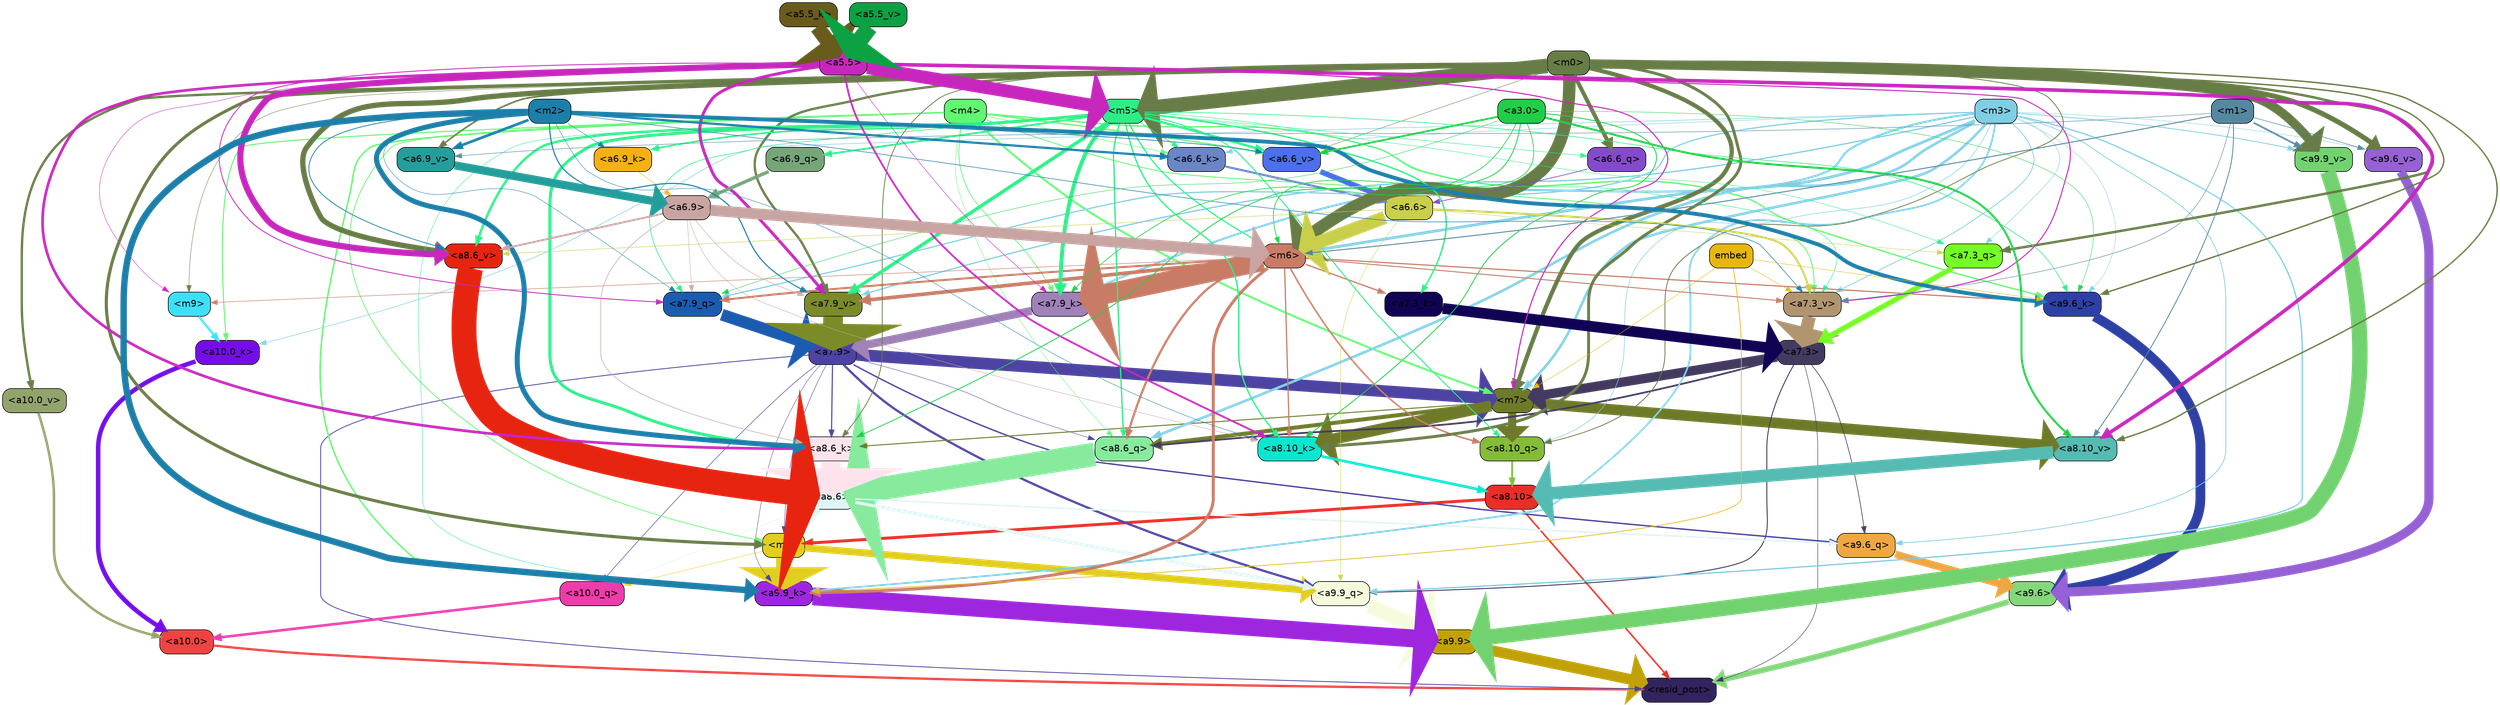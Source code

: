 strict digraph "" {
	graph [bgcolor=transparent,
		layout=dot,
		overlap=false,
		splines=true
	];
	"<a10.0>"	[color=black,
		fillcolor="#ee4441",
		fontname=Helvetica,
		shape=box,
		style="filled, rounded"];
	"<resid_post>"	[color=black,
		fillcolor="#32245e",
		fontname=Helvetica,
		shape=box,
		style="filled, rounded"];
	"<a10.0>" -> "<resid_post>"	[color="#ee4441",
		penwidth=3.4253244400024414];
	"<a9.9>"	[color=black,
		fillcolor="#c1a106",
		fontname=Helvetica,
		shape=box,
		style="filled, rounded"];
	"<a9.9>" -> "<resid_post>"	[color="#c1a106",
		penwidth=16.05378818511963];
	"<a9.6>"	[color=black,
		fillcolor="#84d77b",
		fontname=Helvetica,
		shape=box,
		style="filled, rounded"];
	"<a9.6>" -> "<resid_post>"	[color="#84d77b",
		penwidth=8.33797836303711];
	"<a8.10>"	[color=black,
		fillcolor="#e92e26",
		fontname=Helvetica,
		shape=box,
		style="filled, rounded"];
	"<a8.10>" -> "<resid_post>"	[color="#e92e26",
		penwidth=2.3390636444091797];
	"<m8>"	[color=black,
		fillcolor="#e2ce1f",
		fontname=Helvetica,
		shape=box,
		style="filled, rounded"];
	"<a8.10>" -> "<m8>"	[color="#e92e26",
		penwidth=4.388927459716797];
	"<a7.9>"	[color=black,
		fillcolor="#4d43a2",
		fontname=Helvetica,
		shape=box,
		style="filled, rounded"];
	"<a7.9>" -> "<resid_post>"	[color="#4d43a2",
		penwidth=1.1926651000976562];
	"<a10.0_q>"	[color=black,
		fillcolor="#ec3dab",
		fontname=Helvetica,
		shape=box,
		style="filled, rounded"];
	"<a7.9>" -> "<a10.0_q>"	[color="#4d43a2",
		penwidth=0.7811813354492188];
	"<a7.9>" -> "<m8>"	[color="#4d43a2",
		penwidth=0.6738662719726562];
	"<a9.9_q>"	[color=black,
		fillcolor="#f4fcdd",
		fontname=Helvetica,
		shape=box,
		style="filled, rounded"];
	"<a7.9>" -> "<a9.9_q>"	[color="#4d43a2",
		penwidth=3.33896541595459];
	"<a9.6_q>"	[color=black,
		fillcolor="#efa841",
		fontname=Helvetica,
		shape=box,
		style="filled, rounded"];
	"<a7.9>" -> "<a9.6_q>"	[color="#4d43a2",
		penwidth=2.0531044006347656];
	"<a9.9_k>"	[color=black,
		fillcolor="#9e26df",
		fontname=Helvetica,
		shape=box,
		style="filled, rounded"];
	"<a7.9>" -> "<a9.9_k>"	[color="#4d43a2",
		penwidth=0.6];
	"<a8.6_q>"	[color=black,
		fillcolor="#87ea9d",
		fontname=Helvetica,
		shape=box,
		style="filled, rounded"];
	"<a7.9>" -> "<a8.6_q>"	[color="#4d43a2",
		penwidth=0.6];
	"<a8.6_k>"	[color=black,
		fillcolor="#ffe3ec",
		fontname=Helvetica,
		shape=box,
		style="filled, rounded"];
	"<a7.9>" -> "<a8.6_k>"	[color="#4d43a2",
		penwidth=1.5751152038574219];
	"<m7>"	[color=black,
		fillcolor="#6f7a29",
		fontname=Helvetica,
		shape=box,
		style="filled, rounded"];
	"<a7.9>" -> "<m7>"	[color="#4d43a2",
		penwidth=17.67833709716797];
	"<a7.3>"	[color=black,
		fillcolor="#443a60",
		fontname=Helvetica,
		shape=box,
		style="filled, rounded"];
	"<a7.3>" -> "<resid_post>"	[color="#443a60",
		penwidth=0.7339706420898438];
	"<a7.3>" -> "<a9.9_q>"	[color="#443a60",
		penwidth=1.3609809875488281];
	"<a7.3>" -> "<a9.6_q>"	[color="#443a60",
		penwidth=0.9587650299072266];
	"<a7.3>" -> "<a8.6_q>"	[color="#443a60",
		penwidth=2.597522735595703];
	"<a7.3>" -> "<m7>"	[color="#443a60",
		penwidth=13.925512313842773];
	"<a10.0_q>" -> "<a10.0>"	[color="#ec3dab",
		penwidth=3.861766815185547];
	"<a10.0_k>"	[color=black,
		fillcolor="#750deb",
		fontname=Helvetica,
		shape=box,
		style="filled, rounded"];
	"<a10.0_k>" -> "<a10.0>"	[color="#750deb",
		penwidth=6.691814422607422];
	"<a10.0_v>"	[color=black,
		fillcolor="#93a36c",
		fontname=Helvetica,
		shape=box,
		style="filled, rounded"];
	"<a10.0_v>" -> "<a10.0>"	[color="#93a36c",
		penwidth=3.703948974609375];
	"<m8>" -> "<a10.0_q>"	[color="#e2ce1f",
		penwidth=0.6];
	"<m8>" -> "<a9.9_q>"	[color="#e2ce1f",
		penwidth=10.407995223999023];
	"<m8>" -> "<a9.9_k>"	[color="#e2ce1f",
		penwidth=22.67278480529785];
	"<a8.6>"	[color=black,
		fillcolor="#dff4f5",
		fontname=Helvetica,
		shape=box,
		style="filled, rounded"];
	"<a8.6>" -> "<a10.0_q>"	[color="#dff4f5",
		penwidth=0.6];
	"<a8.6>" -> "<m8>"	[color="#dff4f5",
		penwidth=9.616483688354492];
	"<a8.6>" -> "<a9.9_q>"	[color="#dff4f5",
		penwidth=4.681654930114746];
	"<a8.6>" -> "<a9.6_q>"	[color="#dff4f5",
		penwidth=2.0046749114990234];
	"<m9>"	[color=black,
		fillcolor="#3de0f9",
		fontname=Helvetica,
		shape=box,
		style="filled, rounded"];
	"<m9>" -> "<a10.0_k>"	[color="#3de0f9",
		penwidth=3.1536026000976562];
	"<m4>"	[color=black,
		fillcolor="#61f771",
		fontname=Helvetica,
		shape=box,
		style="filled, rounded"];
	"<m4>" -> "<a10.0_k>"	[color="#61f771",
		penwidth=1.4532089233398438];
	"<m4>" -> "<m8>"	[color="#61f771",
		penwidth=1.1121444702148438];
	"<m4>" -> "<a9.9_k>"	[color="#61f771",
		penwidth=2.1296005249023438];
	"<a9.6_k>"	[color=black,
		fillcolor="#2e40a5",
		fontname=Helvetica,
		shape=box,
		style="filled, rounded"];
	"<m4>" -> "<a9.6_k>"	[color="#61f771",
		penwidth=1.93524169921875];
	"<m4>" -> "<a8.6_q>"	[color="#61f771",
		penwidth=0.6086311340332031];
	"<m4>" -> "<m7>"	[color="#61f771",
		penwidth=2.9153175354003906];
	"<a7.9_k>"	[color=black,
		fillcolor="#a081b8",
		fontname=Helvetica,
		shape=box,
		style="filled, rounded"];
	"<m4>" -> "<a7.9_k>"	[color="#61f771",
		penwidth=1.0983266830444336];
	"<a7.3_v>"	[color=black,
		fillcolor="#b19570",
		fontname=Helvetica,
		shape=box,
		style="filled, rounded"];
	"<m4>" -> "<a7.3_v>"	[color="#61f771",
		penwidth=1.2746734619140625];
	"<a6.6_k>"	[color=black,
		fillcolor="#6b85c6",
		fontname=Helvetica,
		shape=box,
		style="filled, rounded"];
	"<m4>" -> "<a6.6_k>"	[color="#61f771",
		penwidth=0.7470474243164062];
	"<a6.6_v>"	[color=black,
		fillcolor="#4c6feb",
		fontname=Helvetica,
		shape=box,
		style="filled, rounded"];
	"<m4>" -> "<a6.6_v>"	[color="#61f771",
		penwidth=1.873147964477539];
	"<m3>"	[color=black,
		fillcolor="#7fcee3",
		fontname=Helvetica,
		shape=box,
		style="filled, rounded"];
	"<m3>" -> "<a10.0_k>"	[color="#7fcee3",
		penwidth=0.8012542724609375];
	"<m6>"	[color=black,
		fillcolor="#c87c66",
		fontname=Helvetica,
		shape=box,
		style="filled, rounded"];
	"<m3>" -> "<m6>"	[color="#7fcee3",
		penwidth=4.0873308181762695];
	"<m3>" -> "<a9.9_q>"	[color="#7fcee3",
		penwidth=1.8098411560058594];
	"<m3>" -> "<a9.6_q>"	[color="#7fcee3",
		penwidth=1.0731983184814453];
	"<m3>" -> "<a9.9_k>"	[color="#7fcee3",
		penwidth=2.538074493408203];
	"<m3>" -> "<a9.6_k>"	[color="#7fcee3",
		penwidth=0.6];
	"<a9.9_v>"	[color=black,
		fillcolor="#73d270",
		fontname=Helvetica,
		shape=box,
		style="filled, rounded"];
	"<m3>" -> "<a9.9_v>"	[color="#7fcee3",
		penwidth=1.1908531188964844];
	"<a9.6_v>"	[color=black,
		fillcolor="#9561d4",
		fontname=Helvetica,
		shape=box,
		style="filled, rounded"];
	"<m3>" -> "<a9.6_v>"	[color="#7fcee3",
		penwidth=0.6];
	"<a8.10_q>"	[color=black,
		fillcolor="#84bb38",
		fontname=Helvetica,
		shape=box,
		style="filled, rounded"];
	"<m3>" -> "<a8.10_q>"	[color="#7fcee3",
		penwidth=0.7969093322753906];
	"<m3>" -> "<a8.6_q>"	[color="#7fcee3",
		penwidth=3.8069801330566406];
	"<m3>" -> "<m7>"	[color="#7fcee3",
		penwidth=3.7463531494140625];
	"<a7.9_q>"	[color=black,
		fillcolor="#1b5cb1",
		fontname=Helvetica,
		shape=box,
		style="filled, rounded"];
	"<m3>" -> "<a7.9_q>"	[color="#7fcee3",
		penwidth=1.7077007293701172];
	"<a7.3_q>"	[color=black,
		fillcolor="#75fe26",
		fontname=Helvetica,
		shape=box,
		style="filled, rounded"];
	"<m3>" -> "<a7.3_q>"	[color="#7fcee3",
		penwidth=0.6810226440429688];
	"<m3>" -> "<a7.9_k>"	[color="#7fcee3",
		penwidth=3.0535898208618164];
	"<a7.9_v>"	[color=black,
		fillcolor="#7a8b28",
		fontname=Helvetica,
		shape=box,
		style="filled, rounded"];
	"<m3>" -> "<a7.9_v>"	[color="#7fcee3",
		penwidth=1.8027725219726562];
	"<m3>" -> "<a7.3_v>"	[color="#7fcee3",
		penwidth=1.0946578979492188];
	"<m3>" -> "<a6.6_k>"	[color="#7fcee3",
		penwidth=0.6740627288818359];
	"<m0>"	[color=black,
		fillcolor="#677c46",
		fontname=Helvetica,
		shape=box,
		style="filled, rounded"];
	"<m0>" -> "<a10.0_v>"	[color="#677c46",
		penwidth=3.520832061767578];
	"<m0>" -> "<m8>"	[color="#677c46",
		penwidth=4.624839782714844];
	"<m0>" -> "<m9>"	[color="#677c46",
		penwidth=0.6];
	"<m0>" -> "<m6>"	[color="#677c46",
		penwidth=18.578011751174927];
	"<m0>" -> "<a9.6_k>"	[color="#677c46",
		penwidth=2.0742149353027344];
	"<m0>" -> "<a9.9_v>"	[color="#677c46",
		penwidth=13.6649169921875];
	"<m0>" -> "<a9.6_v>"	[color="#677c46",
		penwidth=7.575786590576172];
	"<m5>"	[color=black,
		fillcolor="#2ded87",
		fontname=Helvetica,
		shape=box,
		style="filled, rounded"];
	"<m0>" -> "<m5>"	[color="#677c46",
		penwidth=21.776307940483093];
	"<m0>" -> "<a8.10_q>"	[color="#677c46",
		penwidth=1.1731605529785156];
	"<a8.10_k>"	[color=black,
		fillcolor="#0ae6cf",
		fontname=Helvetica,
		shape=box,
		style="filled, rounded"];
	"<m0>" -> "<a8.10_k>"	[color="#677c46",
		penwidth=4.350425720214844];
	"<m0>" -> "<a8.6_k>"	[color="#677c46",
		penwidth=1.1486854553222656];
	"<a8.10_v>"	[color=black,
		fillcolor="#55bbb3",
		fontname=Helvetica,
		shape=box,
		style="filled, rounded"];
	"<m0>" -> "<a8.10_v>"	[color="#677c46",
		penwidth=2.0526657104492188];
	"<a8.6_v>"	[color=black,
		fillcolor="#e72410",
		fontname=Helvetica,
		shape=box,
		style="filled, rounded"];
	"<m0>" -> "<a8.6_v>"	[color="#677c46",
		penwidth=7.951751708984375];
	"<m0>" -> "<m7>"	[color="#677c46",
		penwidth=6.283721923828125];
	"<m0>" -> "<a7.3_q>"	[color="#677c46",
		penwidth=3.6216583251953125];
	"<m0>" -> "<a7.9_v>"	[color="#677c46",
		penwidth=3.447589874267578];
	"<a6.6_q>"	[color=black,
		fillcolor="#844acc",
		fontname=Helvetica,
		shape=box,
		style="filled, rounded"];
	"<m0>" -> "<a6.6_q>"	[color="#677c46",
		penwidth=5.959924697875977];
	"<a6.9_v>"	[color=black,
		fillcolor="#249e9b",
		fontname=Helvetica,
		shape=box,
		style="filled, rounded"];
	"<m0>" -> "<a6.9_v>"	[color="#677c46",
		penwidth=2.383556365966797];
	"<m0>" -> "<a6.6_v>"	[color="#677c46",
		penwidth=0.6];
	"<m6>" -> "<m9>"	[color="#c87c66",
		penwidth=0.7276992797851562];
	"<m6>" -> "<a9.9_k>"	[color="#c87c66",
		penwidth=4.405937194824219];
	"<m6>" -> "<a9.6_k>"	[color="#c87c66",
		penwidth=1.6540985107421875];
	"<m6>" -> "<a8.10_q>"	[color="#c87c66",
		penwidth=2.2618331909179688];
	"<m6>" -> "<a8.6_q>"	[color="#c87c66",
		penwidth=3.241657257080078];
	"<m6>" -> "<a8.10_k>"	[color="#c87c66",
		penwidth=1.733642578125];
	"<m6>" -> "<a7.9_q>"	[color="#c87c66",
		penwidth=2.9651412963867188];
	"<m6>" -> "<a7.9_k>"	[color="#c87c66",
		penwidth=29.52049446105957];
	"<a7.3_k>"	[color=black,
		fillcolor="#110354",
		fontname=Helvetica,
		shape=box,
		style="filled, rounded"];
	"<m6>" -> "<a7.3_k>"	[color="#c87c66",
		penwidth=1.8433246612548828];
	"<m6>" -> "<a7.9_v>"	[color="#c87c66",
		penwidth=5.381137847900391];
	"<m6>" -> "<a7.3_v>"	[color="#c87c66",
		penwidth=1.3778877258300781];
	"<a5.5>"	[color=black,
		fillcolor="#c727bd",
		fontname=Helvetica,
		shape=box,
		style="filled, rounded"];
	"<a5.5>" -> "<m9>"	[color="#c727bd",
		penwidth=0.6];
	"<a5.5>" -> "<m5>"	[color="#c727bd",
		penwidth=19.247835159301758];
	"<a5.5>" -> "<a8.10_k>"	[color="#c727bd",
		penwidth=2.6749038696289062];
	"<a5.5>" -> "<a8.6_k>"	[color="#c727bd",
		penwidth=3.9810218811035156];
	"<a5.5>" -> "<a8.10_v>"	[color="#c727bd",
		penwidth=5.2978057861328125];
	"<a5.5>" -> "<a8.6_v>"	[color="#c727bd",
		penwidth=9.177913665771484];
	"<a5.5>" -> "<m7>"	[color="#c727bd",
		penwidth=1.5525360107421875];
	"<a5.5>" -> "<a7.9_q>"	[color="#c727bd",
		penwidth=1.22930908203125];
	"<a5.5>" -> "<a7.9_k>"	[color="#c727bd",
		penwidth=0.6708955764770508];
	"<a5.5>" -> "<a7.9_v>"	[color="#c727bd",
		penwidth=4.432796478271484];
	"<a5.5>" -> "<a7.3_v>"	[color="#c727bd",
		penwidth=1.4417800903320312];
	"<a9.9_q>" -> "<a9.9>"	[color="#f4fcdd",
		penwidth=23.20368194580078];
	"<a9.6_q>" -> "<a9.6>"	[color="#efa841",
		penwidth=11.181507110595703];
	"<a9.9_k>" -> "<a9.9>"	[color="#9e26df",
		penwidth=26.641464233398438];
	"<a9.6_k>" -> "<a9.6>"	[color="#2e40a5",
		penwidth=14.532459259033203];
	"<a9.9_v>" -> "<a9.9>"	[color="#73d270",
		penwidth=23.02225112915039];
	"<a9.6_v>" -> "<a9.6>"	[color="#9561d4",
		penwidth=13.634431838989258];
	"<a6.6>"	[color=black,
		fillcolor="#c9cf4b",
		fontname=Helvetica,
		shape=box,
		style="filled, rounded"];
	"<a6.6>" -> "<m6>"	[color="#c9cf4b",
		penwidth=19.58005142211914];
	"<a6.6>" -> "<a9.9_q>"	[color="#c9cf4b",
		penwidth=0.6];
	"<a6.6>" -> "<a8.6_v>"	[color="#c9cf4b",
		penwidth=0.6731643676757812];
	"<a6.6>" -> "<a7.3_q>"	[color="#c9cf4b",
		penwidth=0.6];
	"<a6.6>" -> "<a7.3_v>"	[color="#c9cf4b",
		penwidth=2.8381996154785156];
	"<m5>" -> "<m6>"	[color="#2ded87",
		penwidth=1.7808427810668945];
	"<m5>" -> "<a9.9_k>"	[color="#2ded87",
		penwidth=0.6];
	"<m5>" -> "<a9.6_k>"	[color="#2ded87",
		penwidth=0.9087238311767578];
	"<m5>" -> "<a8.10_q>"	[color="#2ded87",
		penwidth=1.3886604309082031];
	"<m5>" -> "<a8.6_q>"	[color="#2ded87",
		penwidth=1.8975334167480469];
	"<m5>" -> "<a8.10_k>"	[color="#2ded87",
		penwidth=1.9560012817382812];
	"<m5>" -> "<a8.6_k>"	[color="#2ded87",
		penwidth=4.4348602294921875];
	"<m5>" -> "<a8.6_v>"	[color="#2ded87",
		penwidth=3.547332763671875];
	"<m5>" -> "<a7.9_q>"	[color="#2ded87",
		penwidth=0.9239292144775391];
	"<m5>" -> "<a7.3_q>"	[color="#2ded87",
		penwidth=0.6050910949707031];
	"<m5>" -> "<a7.9_k>"	[color="#2ded87",
		penwidth=5.895898818969727];
	"<m5>" -> "<a7.3_k>"	[color="#2ded87",
		penwidth=2.047999382019043];
	"<m5>" -> "<a7.9_v>"	[color="#2ded87",
		penwidth=5.163473129272461];
	"<m5>" -> "<a7.3_v>"	[color="#2ded87",
		penwidth=0.7120857238769531];
	"<a6.9_q>"	[color=black,
		fillcolor="#76a57a",
		fontname=Helvetica,
		shape=box,
		style="filled, rounded"];
	"<m5>" -> "<a6.9_q>"	[color="#2ded87",
		penwidth=2.6011505126953125];
	"<m5>" -> "<a6.6_q>"	[color="#2ded87",
		penwidth=0.6670303344726562];
	"<a6.9_k>"	[color=black,
		fillcolor="#f5b014",
		fontname=Helvetica,
		shape=box,
		style="filled, rounded"];
	"<m5>" -> "<a6.9_k>"	[color="#2ded87",
		penwidth=2.202533721923828];
	"<m5>" -> "<a6.6_k>"	[color="#2ded87",
		penwidth=1.00042724609375];
	"<m5>" -> "<a6.6_v>"	[color="#2ded87",
		penwidth=3.4290390014648438];
	"<m2>"	[color=black,
		fillcolor="#1c7faa",
		fontname=Helvetica,
		shape=box,
		style="filled, rounded"];
	"<m2>" -> "<a9.9_k>"	[color="#1c7faa",
		penwidth=9.546476364135742];
	"<m2>" -> "<a9.6_k>"	[color="#1c7faa",
		penwidth=5.765581130981445];
	"<m2>" -> "<a8.10_k>"	[color="#1c7faa",
		penwidth=0.6];
	"<m2>" -> "<a8.6_k>"	[color="#1c7faa",
		penwidth=7.5130767822265625];
	"<m2>" -> "<a8.6_v>"	[color="#1c7faa",
		penwidth=1.1399917602539062];
	"<m2>" -> "<a7.9_q>"	[color="#1c7faa",
		penwidth=0.6];
	"<m2>" -> "<a7.9_v>"	[color="#1c7faa",
		penwidth=1.5795440673828125];
	"<m2>" -> "<a7.3_v>"	[color="#1c7faa",
		penwidth=0.8394660949707031];
	"<m2>" -> "<a6.9_k>"	[color="#1c7faa",
		penwidth=0.6];
	"<m2>" -> "<a6.6_k>"	[color="#1c7faa",
		penwidth=3.2944984436035156];
	"<m2>" -> "<a6.9_v>"	[color="#1c7faa",
		penwidth=3.973684310913086];
	"<m2>" -> "<a6.6_v>"	[color="#1c7faa",
		penwidth=0.9880199432373047];
	embed	[color=black,
		fillcolor="#e7b610",
		fontname=Helvetica,
		shape=box,
		style="filled, rounded"];
	embed -> "<a9.9_k>"	[color="#e7b610",
		penwidth=1.044057846069336];
	embed -> "<a9.6_k>"	[color="#e7b610",
		penwidth=0.6];
	embed -> "<m7>"	[color="#e7b610",
		penwidth=0.6];
	embed -> "<a7.3_v>"	[color="#e7b610",
		penwidth=0.6];
	"<a3.0>"	[color=black,
		fillcolor="#20ce48",
		fontname=Helvetica,
		shape=box,
		style="filled, rounded"];
	"<a3.0>" -> "<m6>"	[color="#20ce48",
		penwidth=0.9893608093261719];
	"<a3.0>" -> "<a9.6_k>"	[color="#20ce48",
		penwidth=0.6];
	"<a3.0>" -> "<a8.10_k>"	[color="#20ce48",
		penwidth=1.2375259399414062];
	"<a3.0>" -> "<a8.6_k>"	[color="#20ce48",
		penwidth=1.2278594970703125];
	"<a3.0>" -> "<a8.10_v>"	[color="#20ce48",
		penwidth=2.9724464416503906];
	"<a3.0>" -> "<a7.9_q>"	[color="#20ce48",
		penwidth=0.6];
	"<a3.0>" -> "<a7.9_k>"	[color="#20ce48",
		penwidth=0.9558658599853516];
	"<a3.0>" -> "<a6.6_v>"	[color="#20ce48",
		penwidth=2.5804481506347656];
	"<m1>"	[color=black,
		fillcolor="#5588a0",
		fontname=Helvetica,
		shape=box,
		style="filled, rounded"];
	"<m1>" -> "<m6>"	[color="#5588a0",
		penwidth=1.3794612884521484];
	"<m1>" -> "<a9.9_v>"	[color="#5588a0",
		penwidth=2.484710693359375];
	"<m1>" -> "<a9.6_v>"	[color="#5588a0",
		penwidth=0.8296928405761719];
	"<m1>" -> "<a8.10_v>"	[color="#5588a0",
		penwidth=1.2231903076171875];
	"<m1>" -> "<a7.3_v>"	[color="#5588a0",
		penwidth=0.7203178405761719];
	"<m1>" -> "<a6.9_v>"	[color="#5588a0",
		penwidth=0.7137031555175781];
	"<a8.10_q>" -> "<a8.10>"	[color="#84bb38",
		penwidth=2.6974411010742188];
	"<a8.6_q>" -> "<a8.6>"	[color="#87ea9d",
		penwidth=34.91962909698486];
	"<a8.10_k>" -> "<a8.10>"	[color="#0ae6cf",
		penwidth=3.9815139770507812];
	"<a8.6_k>" -> "<a8.6>"	[color="#ffe3ec",
		penwidth=30.12779998779297];
	"<a8.10_v>" -> "<a8.10>"	[color="#55bbb3",
		penwidth=18.80433464050293];
	"<a8.6_v>" -> "<a8.6>"	[color="#e72410",
		penwidth=37.04597568511963];
	"<m7>" -> "<a8.10_q>"	[color="#6f7a29",
		penwidth=12.189899444580078];
	"<m7>" -> "<a8.6_q>"	[color="#6f7a29",
		penwidth=5.949329376220703];
	"<m7>" -> "<a8.10_k>"	[color="#6f7a29",
		penwidth=16.634174346923828];
	"<m7>" -> "<a8.6_k>"	[color="#6f7a29",
		penwidth=1.4160232543945312];
	"<m7>" -> "<a8.10_v>"	[color="#6f7a29",
		penwidth=15.893604278564453];
	"<a6.9>"	[color=black,
		fillcolor="#c8a5a2",
		fontname=Helvetica,
		shape=box,
		style="filled, rounded"];
	"<a6.9>" -> "<m6>"	[color="#c8a5a2",
		penwidth=16.39166831970215];
	"<a6.9>" -> "<a8.10_k>"	[color="#c8a5a2",
		penwidth=0.6];
	"<a6.9>" -> "<a8.6_k>"	[color="#c8a5a2",
		penwidth=0.8667373657226562];
	"<a6.9>" -> "<a8.6_v>"	[color="#c8a5a2",
		penwidth=2.8011817932128906];
	"<a6.9>" -> "<a7.9_q>"	[color="#c8a5a2",
		penwidth=0.6];
	"<a6.9>" -> "<a7.9_v>"	[color="#c8a5a2",
		penwidth=0.6784553527832031];
	"<a7.9_q>" -> "<a7.9>"	[color="#1b5cb1",
		penwidth=17.651885986328125];
	"<a7.3_q>" -> "<a7.3>"	[color="#75fe26",
		penwidth=7.866306304931641];
	"<a7.9_k>" -> "<a7.9>"	[color="#a081b8",
		penwidth=12.17039680480957];
	"<a7.3_k>" -> "<a7.3>"	[color="#110354",
		penwidth=16.016246795654297];
	"<a7.9_v>" -> "<a7.9>"	[color="#7a8b28",
		penwidth=29.394658088684082];
	"<a7.3_v>" -> "<a7.3>"	[color="#b19570",
		penwidth=19.01776695251465];
	"<a6.9_q>" -> "<a6.9>"	[color="#76a57a",
		penwidth=5.041379928588867];
	"<a6.6_q>" -> "<a6.6>"	[color="#844acc",
		penwidth=1.0210704803466797];
	"<a6.9_k>" -> "<a6.9>"	[color="#f5b014",
		penwidth=0.6];
	"<a6.6_k>" -> "<a6.6>"	[color="#6b85c6",
		penwidth=3.0834922790527344];
	"<a6.9_v>" -> "<a6.9>"	[color="#249e9b",
		penwidth=12.179949760437012];
	"<a6.6_v>" -> "<a6.6>"	[color="#4c6feb",
		penwidth=8.061713218688965];
	"<a5.5_k>"	[color=black,
		fillcolor="#685b1c",
		fontname=Helvetica,
		shape=box,
		style="filled, rounded"];
	"<a5.5_k>" -> "<a5.5>"	[color="#685b1c",
		penwidth=22.36222541332245];
	"<a5.5_v>"	[color=black,
		fillcolor="#0ca143",
		fontname=Helvetica,
		shape=box,
		style="filled, rounded"];
	"<a5.5_v>" -> "<a5.5>"	[color="#0ca143",
		penwidth=24.821291208267212];
}
